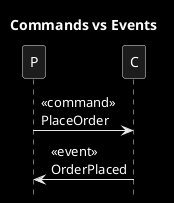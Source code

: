@startuml
title Commands vs Events
hide footbox
skinparam monochrome reverse

P->C: <<command>>\nPlaceOrder
P<-C: <<event>>\nOrderPlaced
@enduml